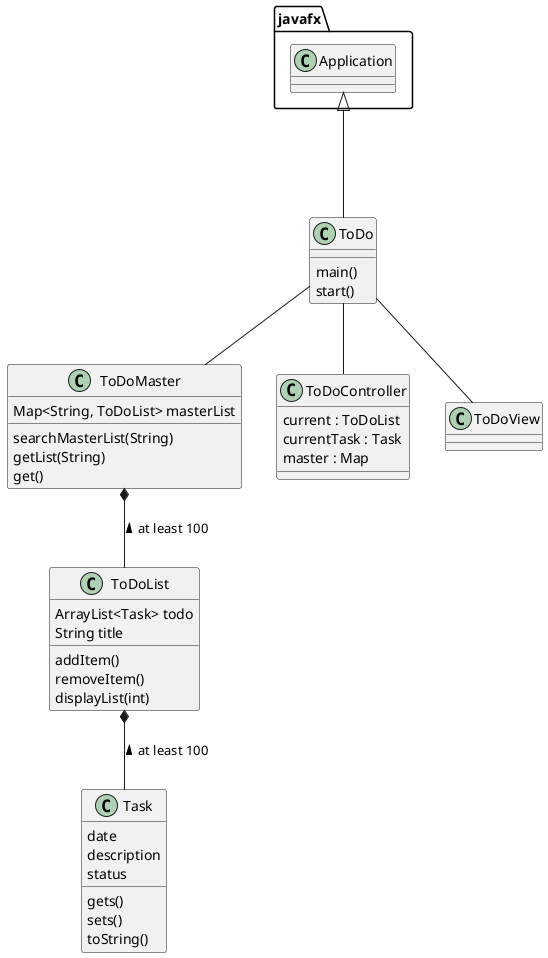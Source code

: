 @startuml
'https://plantuml.com/class-diagram

class Task {
    date
    description
    status

    gets()
    sets()
    toString()
}

class ToDoList {
    ArrayList<Task> todo
    String title

    addItem()
    removeItem()
    displayList(int)
}

class ToDo {
    main()
    start()
}

class ToDoMaster {
    Map<String, ToDoList> masterList

    searchMasterList(String)
    getList(String)
    get()
}

class ToDoController {
    current : ToDoList
    currentTask : Task
    master : Map
}

class ToDoView {
}

ToDo--ToDoView
ToDo--ToDoController
ToDo--ToDoMaster
ToDoMaster*--ToDoList : at least 100 <
ToDoList*--Task : at least 100 <
javafx.Application<|---ToDo

@enduml